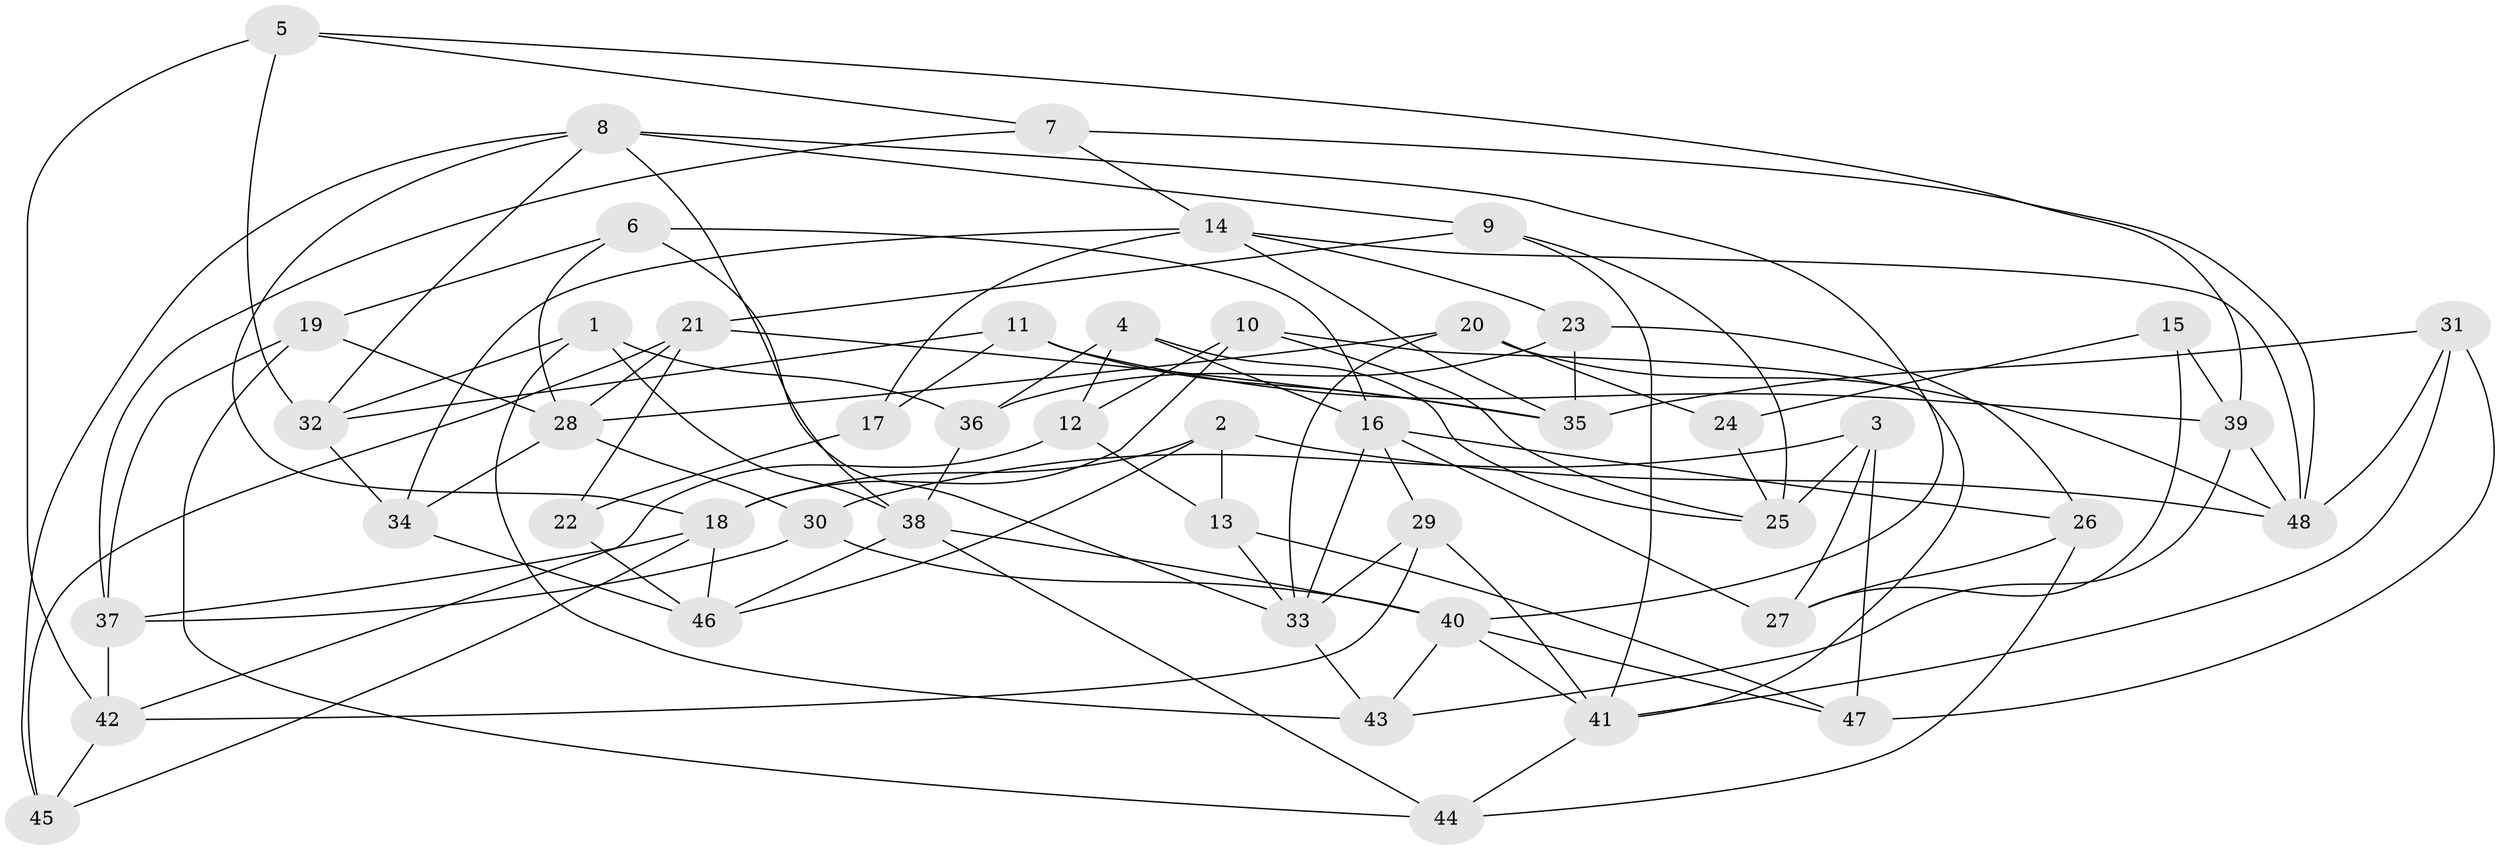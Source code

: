 // original degree distribution, {4: 1.0}
// Generated by graph-tools (version 1.1) at 2025/38/03/04/25 23:38:17]
// undirected, 48 vertices, 108 edges
graph export_dot {
  node [color=gray90,style=filled];
  1;
  2;
  3;
  4;
  5;
  6;
  7;
  8;
  9;
  10;
  11;
  12;
  13;
  14;
  15;
  16;
  17;
  18;
  19;
  20;
  21;
  22;
  23;
  24;
  25;
  26;
  27;
  28;
  29;
  30;
  31;
  32;
  33;
  34;
  35;
  36;
  37;
  38;
  39;
  40;
  41;
  42;
  43;
  44;
  45;
  46;
  47;
  48;
  1 -- 32 [weight=1.0];
  1 -- 36 [weight=1.0];
  1 -- 38 [weight=1.0];
  1 -- 43 [weight=1.0];
  2 -- 13 [weight=1.0];
  2 -- 18 [weight=1.0];
  2 -- 46 [weight=1.0];
  2 -- 48 [weight=1.0];
  3 -- 25 [weight=1.0];
  3 -- 27 [weight=1.0];
  3 -- 30 [weight=1.0];
  3 -- 47 [weight=1.0];
  4 -- 12 [weight=1.0];
  4 -- 16 [weight=1.0];
  4 -- 25 [weight=1.0];
  4 -- 36 [weight=1.0];
  5 -- 7 [weight=1.0];
  5 -- 32 [weight=1.0];
  5 -- 39 [weight=1.0];
  5 -- 42 [weight=1.0];
  6 -- 16 [weight=1.0];
  6 -- 19 [weight=1.0];
  6 -- 28 [weight=1.0];
  6 -- 33 [weight=1.0];
  7 -- 14 [weight=1.0];
  7 -- 37 [weight=1.0];
  7 -- 48 [weight=1.0];
  8 -- 9 [weight=1.0];
  8 -- 18 [weight=1.0];
  8 -- 32 [weight=1.0];
  8 -- 38 [weight=1.0];
  8 -- 40 [weight=1.0];
  8 -- 45 [weight=1.0];
  9 -- 21 [weight=1.0];
  9 -- 25 [weight=1.0];
  9 -- 41 [weight=1.0];
  10 -- 12 [weight=1.0];
  10 -- 18 [weight=1.0];
  10 -- 25 [weight=1.0];
  10 -- 41 [weight=1.0];
  11 -- 17 [weight=1.0];
  11 -- 32 [weight=2.0];
  11 -- 35 [weight=2.0];
  11 -- 39 [weight=1.0];
  12 -- 13 [weight=1.0];
  12 -- 42 [weight=1.0];
  13 -- 33 [weight=1.0];
  13 -- 47 [weight=1.0];
  14 -- 17 [weight=1.0];
  14 -- 23 [weight=1.0];
  14 -- 34 [weight=1.0];
  14 -- 35 [weight=1.0];
  14 -- 48 [weight=1.0];
  15 -- 24 [weight=1.0];
  15 -- 27 [weight=1.0];
  15 -- 39 [weight=2.0];
  16 -- 26 [weight=1.0];
  16 -- 27 [weight=1.0];
  16 -- 29 [weight=1.0];
  16 -- 33 [weight=1.0];
  17 -- 22 [weight=2.0];
  18 -- 37 [weight=1.0];
  18 -- 45 [weight=1.0];
  18 -- 46 [weight=1.0];
  19 -- 28 [weight=1.0];
  19 -- 37 [weight=1.0];
  19 -- 44 [weight=1.0];
  20 -- 24 [weight=1.0];
  20 -- 28 [weight=1.0];
  20 -- 33 [weight=1.0];
  20 -- 48 [weight=1.0];
  21 -- 22 [weight=2.0];
  21 -- 28 [weight=1.0];
  21 -- 35 [weight=1.0];
  21 -- 45 [weight=1.0];
  22 -- 46 [weight=2.0];
  23 -- 26 [weight=1.0];
  23 -- 35 [weight=1.0];
  23 -- 36 [weight=1.0];
  24 -- 25 [weight=2.0];
  26 -- 27 [weight=1.0];
  26 -- 44 [weight=1.0];
  28 -- 30 [weight=1.0];
  28 -- 34 [weight=1.0];
  29 -- 33 [weight=1.0];
  29 -- 41 [weight=1.0];
  29 -- 42 [weight=1.0];
  30 -- 37 [weight=1.0];
  30 -- 40 [weight=1.0];
  31 -- 35 [weight=1.0];
  31 -- 41 [weight=1.0];
  31 -- 47 [weight=1.0];
  31 -- 48 [weight=1.0];
  32 -- 34 [weight=1.0];
  33 -- 43 [weight=1.0];
  34 -- 46 [weight=1.0];
  36 -- 38 [weight=1.0];
  37 -- 42 [weight=2.0];
  38 -- 40 [weight=1.0];
  38 -- 44 [weight=1.0];
  38 -- 46 [weight=1.0];
  39 -- 43 [weight=1.0];
  39 -- 48 [weight=1.0];
  40 -- 41 [weight=1.0];
  40 -- 43 [weight=1.0];
  40 -- 47 [weight=1.0];
  41 -- 44 [weight=1.0];
  42 -- 45 [weight=1.0];
}
